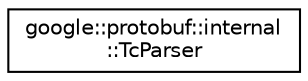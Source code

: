 digraph "类继承关系图"
{
 // LATEX_PDF_SIZE
  edge [fontname="Helvetica",fontsize="10",labelfontname="Helvetica",labelfontsize="10"];
  node [fontname="Helvetica",fontsize="10",shape=record];
  rankdir="LR";
  Node0 [label="google::protobuf::internal\l::TcParser",height=0.2,width=0.4,color="black", fillcolor="white", style="filled",URL="$classgoogle_1_1protobuf_1_1internal_1_1TcParser.html",tooltip=" "];
}
